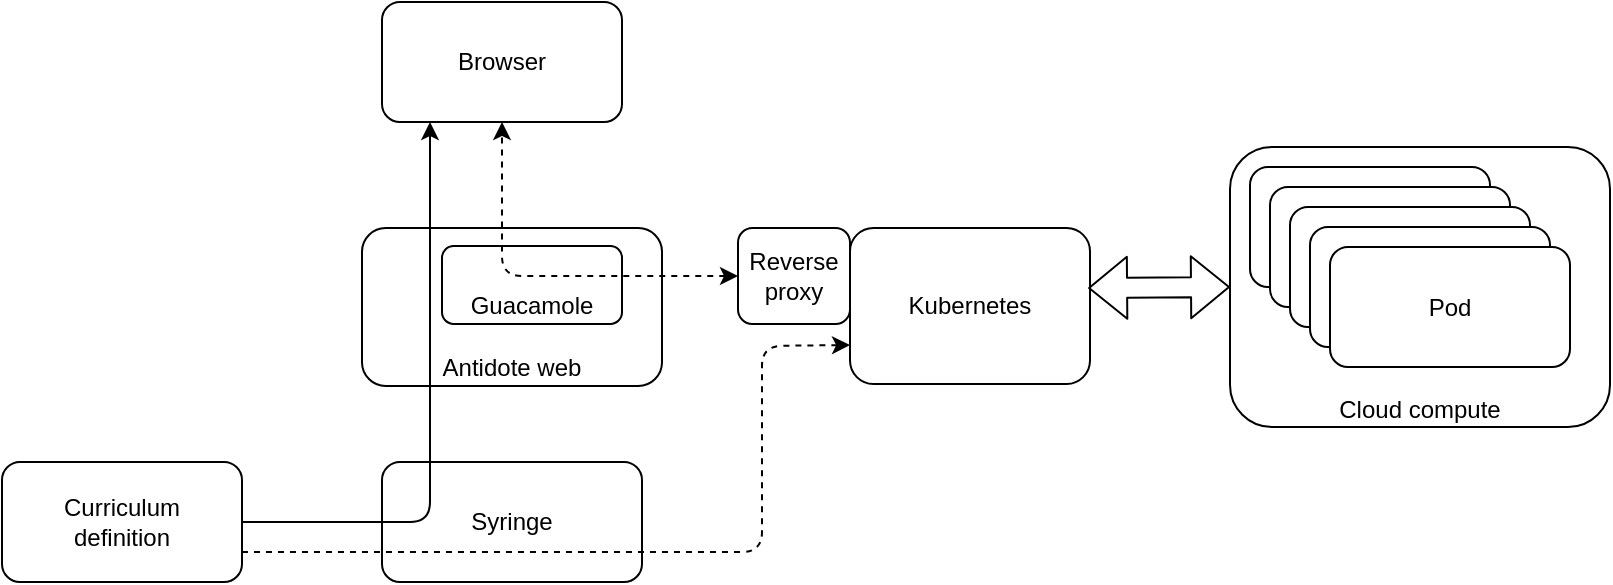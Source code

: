 <?xml version="1.0" encoding="UTF-8"?>
<mxGraphModel dx="946" dy="646" grid="1" gridSize="10" guides="1" tooltips="1" connect="1" arrows="1" fold="1" page="1" pageScale="1" pageWidth="1169" pageHeight="827" math="0" shadow="0"><root><mxCell id="0"/><mxCell id="1" parent="0"/><mxCell id="Jw_ufc60wH1Gw1mI5BsS-8" value="Cloud compute" style="rounded=1;whiteSpace=wrap;html=1;verticalAlign=bottom;" parent="1" vertex="1"><mxGeometry x="744" y="112.5" width="190" height="140" as="geometry"/></mxCell><mxCell id="Jw_ufc60wH1Gw1mI5BsS-2" value="Kubernetes" style="rounded=1;whiteSpace=wrap;html=1;" parent="1" vertex="1"><mxGeometry x="554" y="153" width="120" height="78" as="geometry"/></mxCell><mxCell id="Jw_ufc60wH1Gw1mI5BsS-3" value="Pod" style="rounded=1;whiteSpace=wrap;html=1;" parent="1" vertex="1"><mxGeometry x="754" y="122.5" width="120" height="60" as="geometry"/></mxCell><mxCell id="Jw_ufc60wH1Gw1mI5BsS-4" value="Pod" style="rounded=1;whiteSpace=wrap;html=1;" parent="1" vertex="1"><mxGeometry x="764" y="132.5" width="120" height="60" as="geometry"/></mxCell><mxCell id="Jw_ufc60wH1Gw1mI5BsS-5" value="Pod" style="rounded=1;whiteSpace=wrap;html=1;" parent="1" vertex="1"><mxGeometry x="774" y="142.5" width="120" height="60" as="geometry"/></mxCell><mxCell id="Jw_ufc60wH1Gw1mI5BsS-6" value="Pod" style="rounded=1;whiteSpace=wrap;html=1;" parent="1" vertex="1"><mxGeometry x="784" y="152.5" width="120" height="60" as="geometry"/></mxCell><mxCell id="Jw_ufc60wH1Gw1mI5BsS-7" value="Pod" style="rounded=1;whiteSpace=wrap;html=1;" parent="1" vertex="1"><mxGeometry x="794" y="162.5" width="120" height="60" as="geometry"/></mxCell><mxCell id="Jw_ufc60wH1Gw1mI5BsS-9" value="Syringe" style="rounded=1;whiteSpace=wrap;html=1;" parent="1" vertex="1"><mxGeometry x="320" y="270" width="130" height="60" as="geometry"/></mxCell><mxCell id="Jw_ufc60wH1Gw1mI5BsS-10" value="Antidote web&lt;br&gt;" style="rounded=1;whiteSpace=wrap;html=1;verticalAlign=bottom;" parent="1" vertex="1"><mxGeometry x="310" y="153" width="150" height="79" as="geometry"/></mxCell><mxCell id="Jw_ufc60wH1Gw1mI5BsS-11" value="Browser" style="rounded=1;whiteSpace=wrap;html=1;" parent="1" vertex="1"><mxGeometry x="320" y="40" width="120" height="60" as="geometry"/></mxCell><mxCell id="Jw_ufc60wH1Gw1mI5BsS-15" value="" style="shape=flexArrow;endArrow=classic;startArrow=classic;html=1;entryX=0;entryY=0.5;entryDx=0;entryDy=0;exitX=0.992;exitY=0.385;exitDx=0;exitDy=0;exitPerimeter=0;" parent="1" source="Jw_ufc60wH1Gw1mI5BsS-2" target="Jw_ufc60wH1Gw1mI5BsS-8" edge="1"><mxGeometry width="50" height="50" relative="1" as="geometry"><mxPoint x="354" y="312.5" as="sourcePoint"/><mxPoint x="404" y="262.5" as="targetPoint"/></mxGeometry></mxCell><mxCell id="Jw_ufc60wH1Gw1mI5BsS-16" value="Curriculum&lt;br&gt;definition&lt;br&gt;" style="rounded=1;whiteSpace=wrap;html=1;" parent="1" vertex="1"><mxGeometry x="130" y="270" width="120" height="60" as="geometry"/></mxCell><mxCell id="Jw_ufc60wH1Gw1mI5BsS-17" value="" style="endArrow=classic;html=1;entryX=0.2;entryY=1;entryDx=0;entryDy=0;entryPerimeter=0;" parent="1" source="Jw_ufc60wH1Gw1mI5BsS-16" target="Jw_ufc60wH1Gw1mI5BsS-11" edge="1"><mxGeometry width="50" height="50" relative="1" as="geometry"><mxPoint x="20" y="555" as="sourcePoint"/><mxPoint x="400" y="337.5" as="targetPoint"/><Array as="points"><mxPoint x="344" y="300"/></Array></mxGeometry></mxCell><mxCell id="Jw_ufc60wH1Gw1mI5BsS-19" value="Reverse&lt;br&gt;proxy&lt;br&gt;" style="rounded=1;whiteSpace=wrap;html=1;" parent="1" vertex="1"><mxGeometry x="498" y="153" width="56" height="48" as="geometry"/></mxCell><mxCell id="Jw_ufc60wH1Gw1mI5BsS-25" value="Guacamole" style="rounded=1;whiteSpace=wrap;html=1;verticalAlign=bottom;" parent="1" vertex="1"><mxGeometry x="350" y="162" width="90" height="39" as="geometry"/></mxCell><mxCell id="Jw_ufc60wH1Gw1mI5BsS-12" value="" style="endArrow=classic;startArrow=classic;html=1;entryX=0.5;entryY=1;entryDx=0;entryDy=0;dashed=1;exitX=0;exitY=0.5;exitDx=0;exitDy=0;" parent="1" source="Jw_ufc60wH1Gw1mI5BsS-19" target="Jw_ufc60wH1Gw1mI5BsS-11" edge="1"><mxGeometry width="50" height="50" relative="1" as="geometry"><mxPoint x="500" y="168" as="sourcePoint"/><mxPoint x="198" y="100" as="targetPoint"/><Array as="points"><mxPoint x="380" y="177"/></Array></mxGeometry></mxCell><mxCell id="Jw_ufc60wH1Gw1mI5BsS-33" value="" style="endArrow=classic;html=1;entryX=0;entryY=0.75;entryDx=0;entryDy=0;exitX=1;exitY=0.75;exitDx=0;exitDy=0;dashed=1;" parent="1" source="Jw_ufc60wH1Gw1mI5BsS-16" target="Jw_ufc60wH1Gw1mI5BsS-2" edge="1"><mxGeometry width="50" height="50" relative="1" as="geometry"><mxPoint x="50" y="517.5" as="sourcePoint"/><mxPoint x="554" y="299.5" as="targetPoint"/><Array as="points"><mxPoint x="510" y="315"/><mxPoint x="510" y="212"/></Array></mxGeometry></mxCell></root></mxGraphModel>